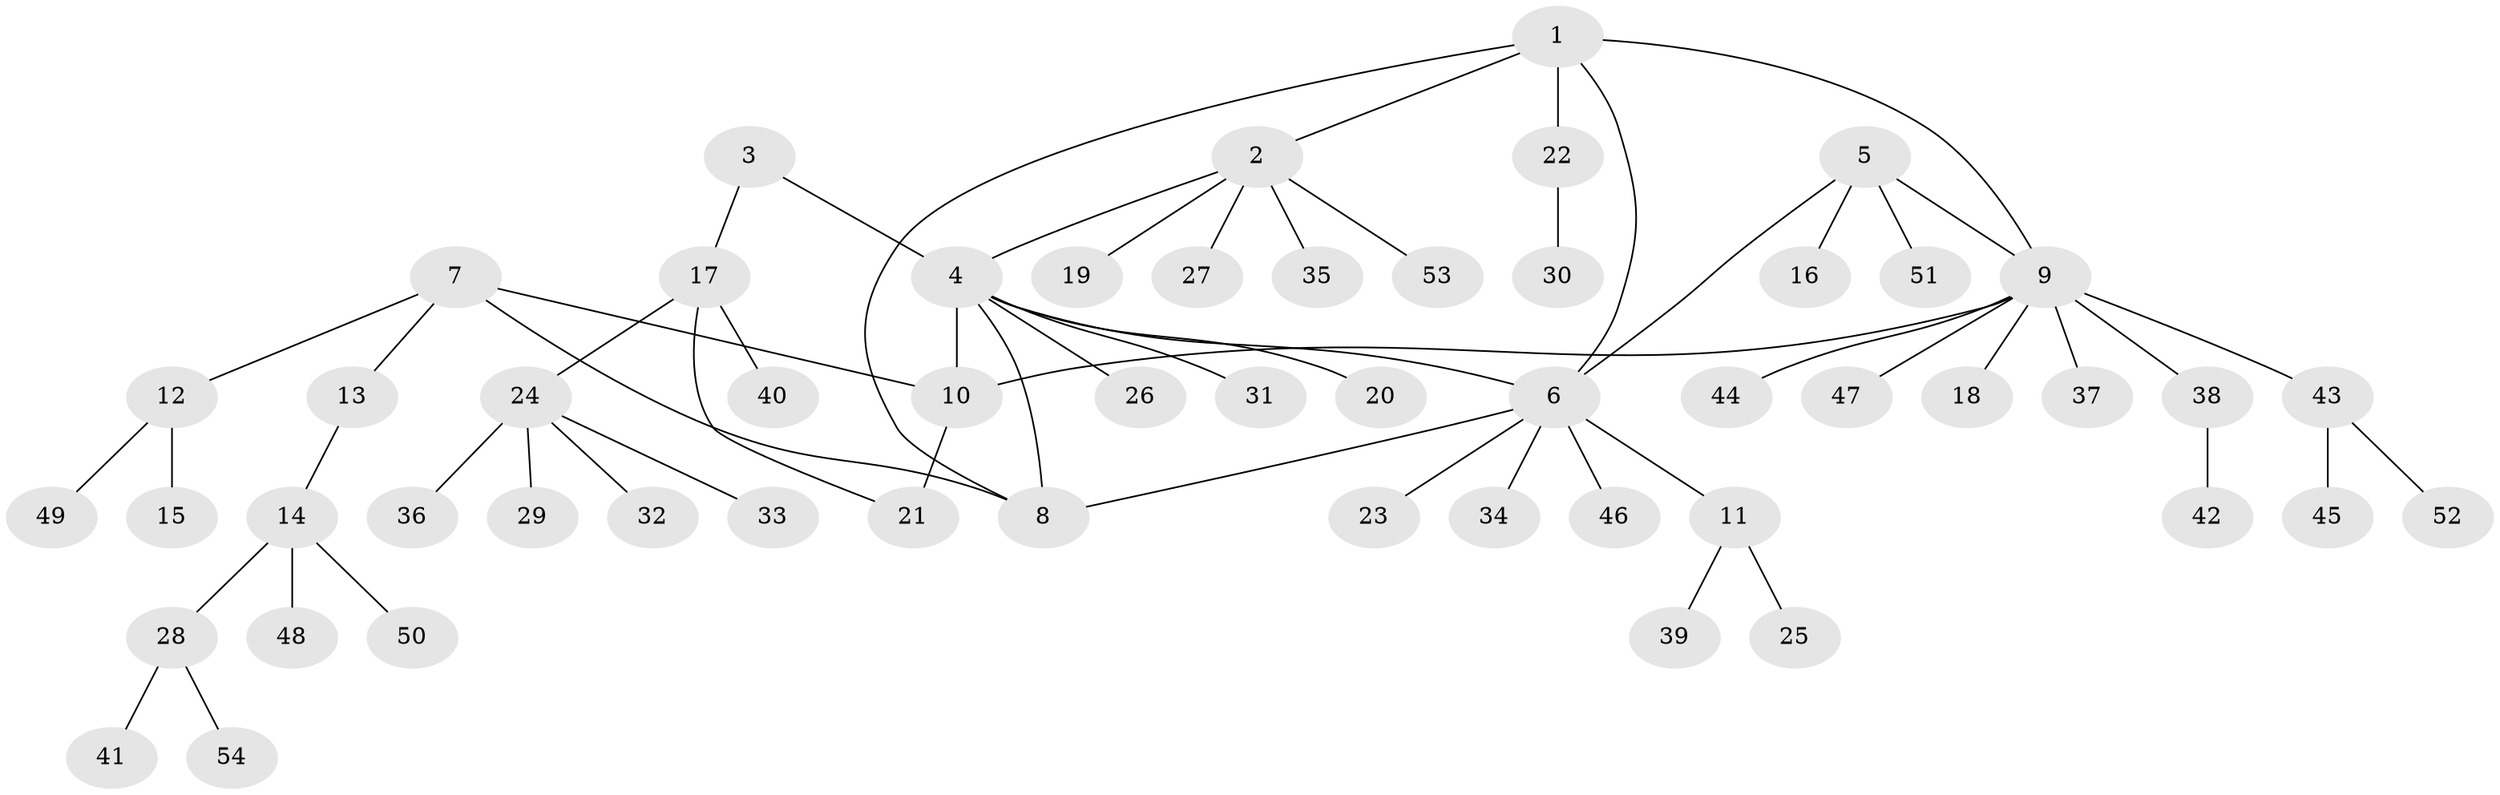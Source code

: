 // Generated by graph-tools (version 1.1) at 2025/26/03/09/25 03:26:35]
// undirected, 54 vertices, 60 edges
graph export_dot {
graph [start="1"]
  node [color=gray90,style=filled];
  1;
  2;
  3;
  4;
  5;
  6;
  7;
  8;
  9;
  10;
  11;
  12;
  13;
  14;
  15;
  16;
  17;
  18;
  19;
  20;
  21;
  22;
  23;
  24;
  25;
  26;
  27;
  28;
  29;
  30;
  31;
  32;
  33;
  34;
  35;
  36;
  37;
  38;
  39;
  40;
  41;
  42;
  43;
  44;
  45;
  46;
  47;
  48;
  49;
  50;
  51;
  52;
  53;
  54;
  1 -- 2;
  1 -- 6;
  1 -- 8;
  1 -- 9;
  1 -- 22;
  2 -- 4;
  2 -- 19;
  2 -- 27;
  2 -- 35;
  2 -- 53;
  3 -- 4;
  3 -- 17;
  4 -- 6;
  4 -- 8;
  4 -- 10;
  4 -- 20;
  4 -- 26;
  4 -- 31;
  5 -- 6;
  5 -- 9;
  5 -- 16;
  5 -- 51;
  6 -- 8;
  6 -- 11;
  6 -- 23;
  6 -- 34;
  6 -- 46;
  7 -- 8;
  7 -- 10;
  7 -- 12;
  7 -- 13;
  9 -- 10;
  9 -- 18;
  9 -- 37;
  9 -- 38;
  9 -- 43;
  9 -- 44;
  9 -- 47;
  10 -- 21;
  11 -- 25;
  11 -- 39;
  12 -- 15;
  12 -- 49;
  13 -- 14;
  14 -- 28;
  14 -- 48;
  14 -- 50;
  17 -- 21;
  17 -- 24;
  17 -- 40;
  22 -- 30;
  24 -- 29;
  24 -- 32;
  24 -- 33;
  24 -- 36;
  28 -- 41;
  28 -- 54;
  38 -- 42;
  43 -- 45;
  43 -- 52;
}

